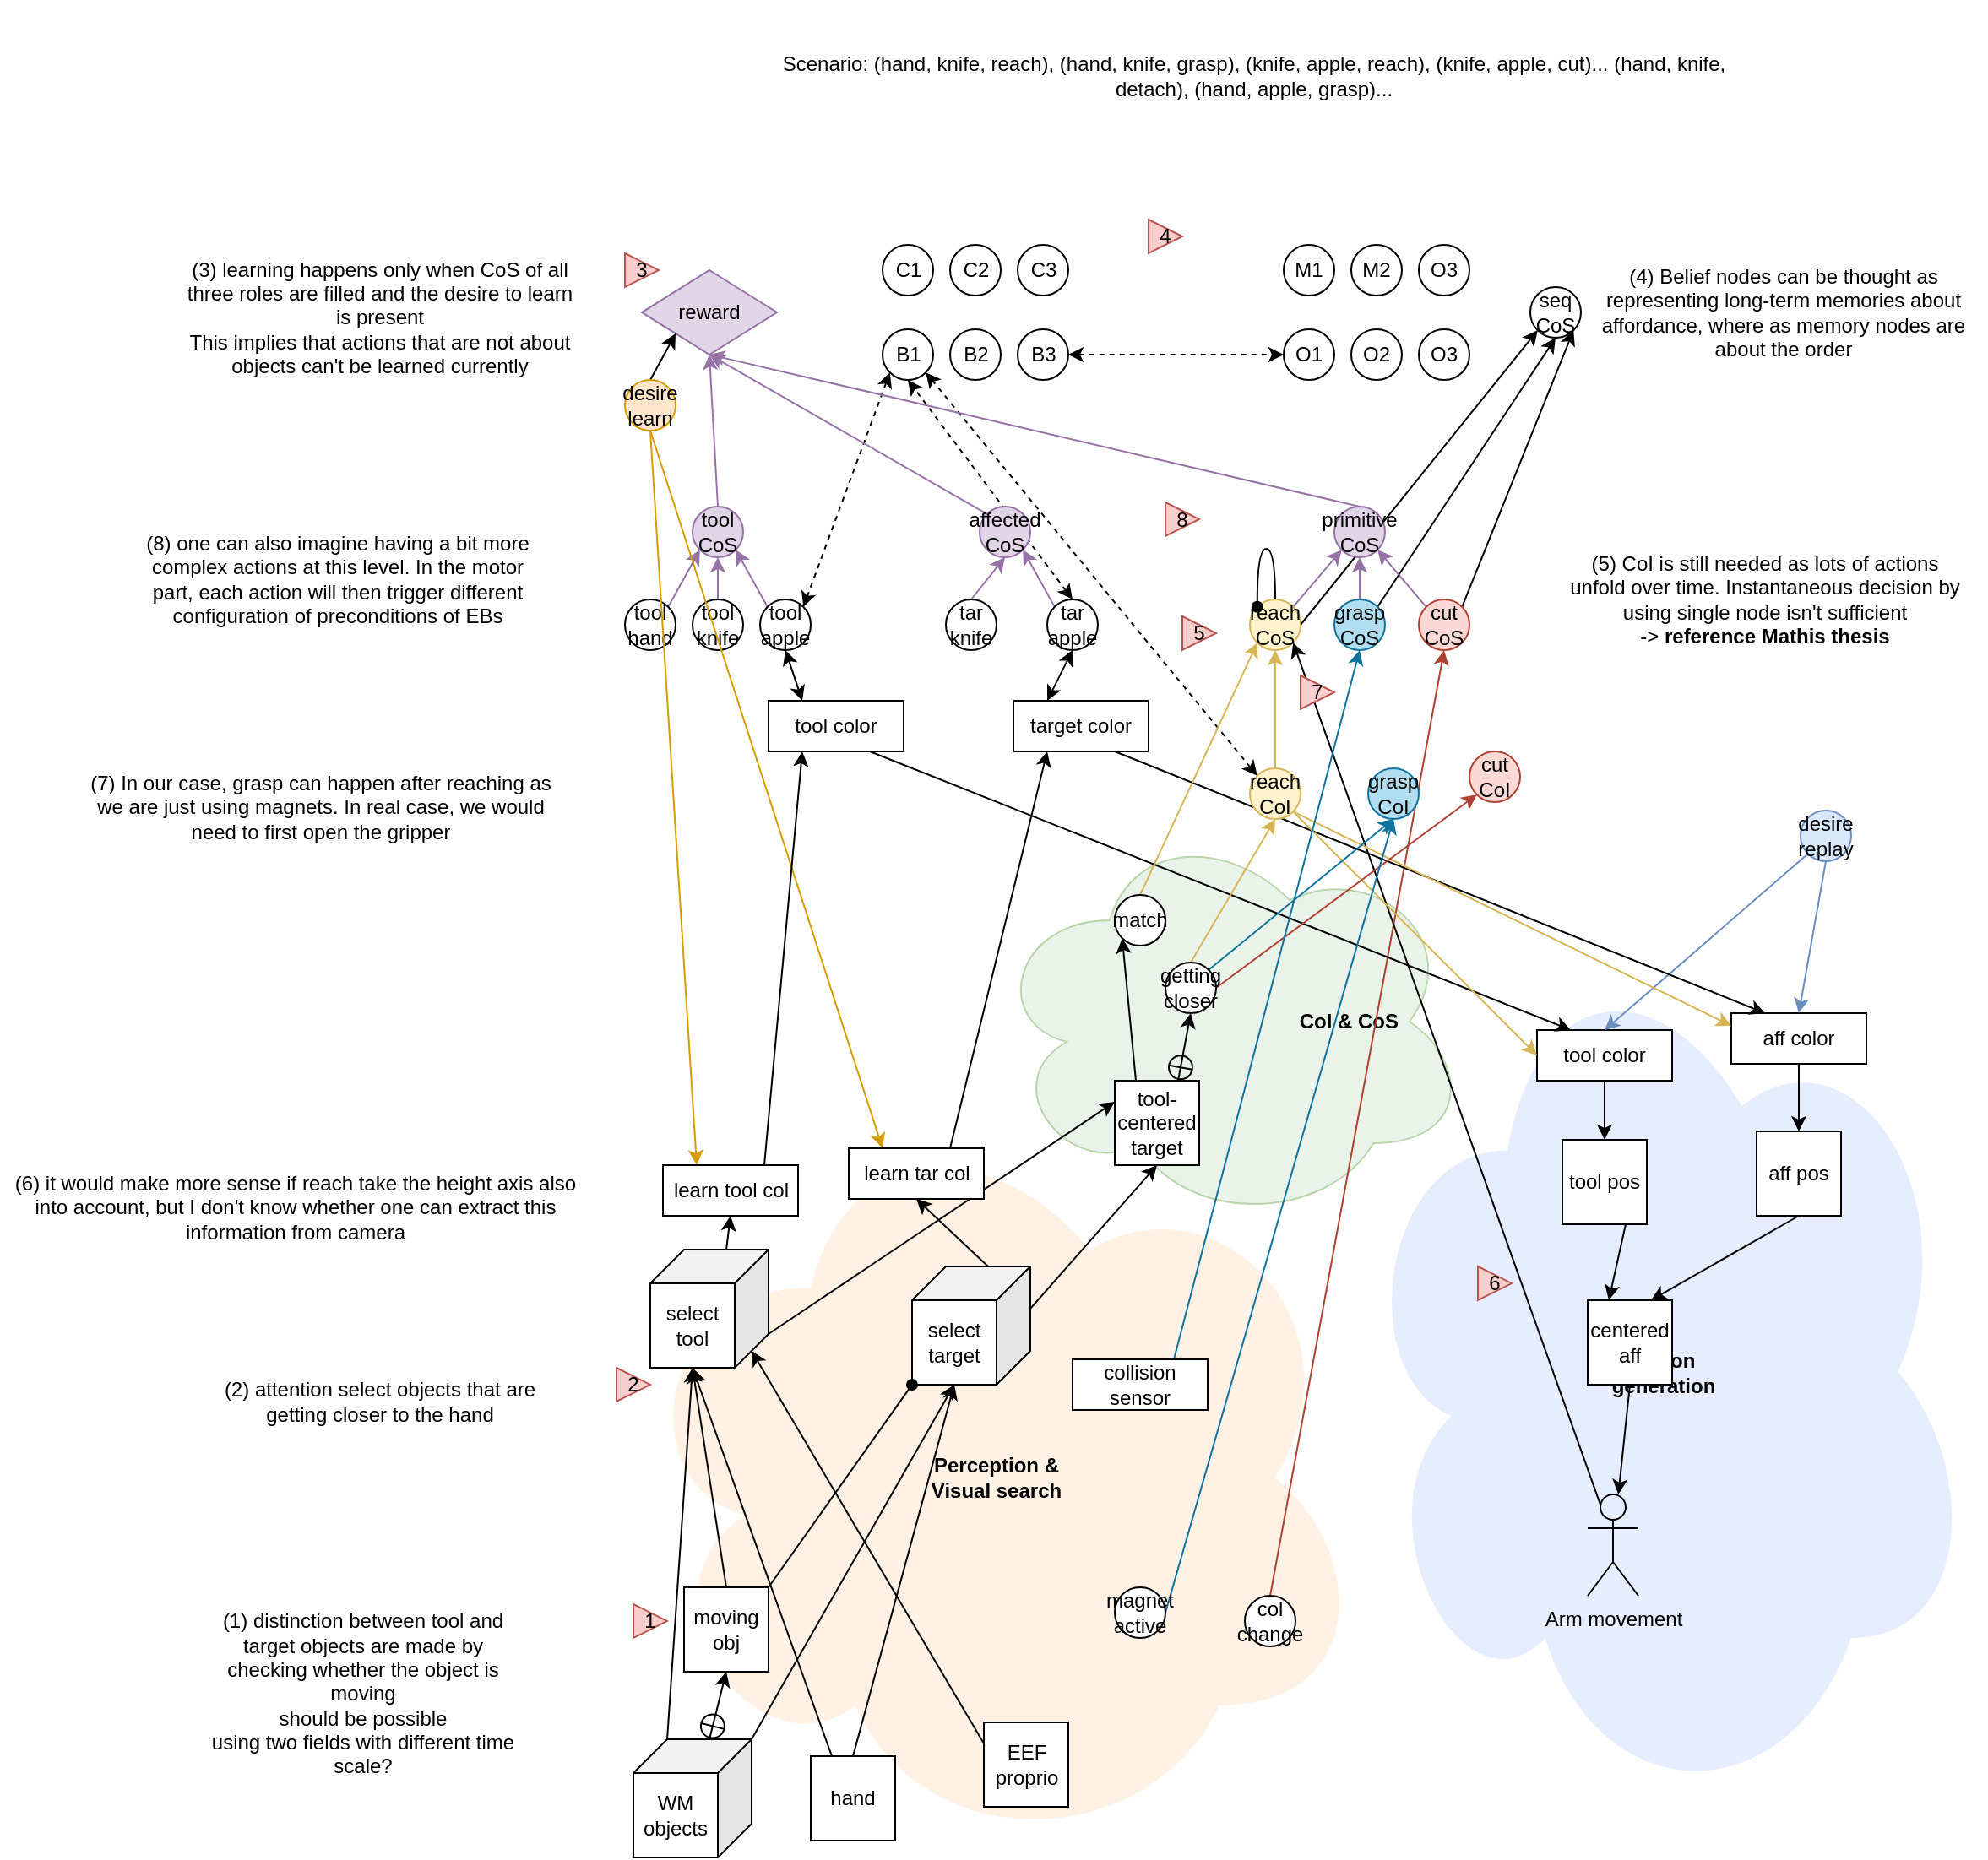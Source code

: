 <mxfile version="14.7.7" type="device"><diagram id="C5RBs43oDa-KdzZeNtuy" name="Page-1"><mxGraphModel dx="2119" dy="550" grid="1" gridSize="10" guides="1" tooltips="1" connect="1" arrows="1" fold="1" page="1" pageScale="1" pageWidth="827" pageHeight="1169" math="0" shadow="0"><root><mxCell id="WIyWlLk6GJQsqaUBKTNV-0"/><mxCell id="WIyWlLk6GJQsqaUBKTNV-1" parent="WIyWlLk6GJQsqaUBKTNV-0"/><mxCell id="VTfBJQlKMHO0CXmBlVFl-209" value="&lt;div align=&quot;right&quot;&gt;&lt;blockquote&gt;&lt;b&gt;CoI &amp;amp; CoS&lt;/b&gt;&lt;br&gt;&lt;/blockquote&gt;&lt;/div&gt;" style="ellipse;shape=cloud;whiteSpace=wrap;html=1;rounded=1;fillColor=#d5e8d4;strokeColor=#82b366;shadow=0;sketch=0;fillStyle=auto;opacity=50;align=right;" parent="WIyWlLk6GJQsqaUBKTNV-1" vertex="1"><mxGeometry x="226" y="545" width="284" height="240" as="geometry"/></mxCell><mxCell id="VTfBJQlKMHO0CXmBlVFl-0" value="&lt;div&gt;&lt;b&gt;Action &lt;br&gt;&lt;/b&gt;&lt;/div&gt;&lt;div&gt;&lt;b&gt;generation&lt;/b&gt;&lt;br&gt;&lt;/div&gt;" style="ellipse;shape=cloud;whiteSpace=wrap;html=1;rounded=1;shadow=0;sketch=0;fillColor=#0050ef;strokeColor=none;opacity=10;align=center;" parent="WIyWlLk6GJQsqaUBKTNV-1" vertex="1"><mxGeometry x="440" y="610" width="370" height="525" as="geometry"/></mxCell><mxCell id="VTfBJQlKMHO0CXmBlVFl-2" value="&lt;div&gt;&lt;b&gt;Perception &amp;amp; &lt;br&gt;&lt;/b&gt;&lt;/div&gt;&lt;div&gt;&lt;b&gt;Visual search&lt;/b&gt;&lt;/div&gt;" style="ellipse;shape=cloud;whiteSpace=wrap;html=1;rounded=1;fillColor=#ffe6cc;strokeColor=none;shadow=0;sketch=0;fillStyle=auto;opacity=50;" parent="WIyWlLk6GJQsqaUBKTNV-1" vertex="1"><mxGeometry x="10" y="710" width="440" height="450" as="geometry"/></mxCell><mxCell id="VTfBJQlKMHO0CXmBlVFl-124" style="edgeStyle=none;rounded=0;orthogonalLoop=1;jettySize=auto;html=1;exitX=0;exitY=0;exitDx=25;exitDy=0;exitPerimeter=0;entryX=0.5;entryY=1;entryDx=0;entryDy=0;startArrow=circlePlus;startFill=0;" parent="WIyWlLk6GJQsqaUBKTNV-1" source="VTfBJQlKMHO0CXmBlVFl-4" target="VTfBJQlKMHO0CXmBlVFl-115" edge="1"><mxGeometry relative="1" as="geometry"/></mxCell><mxCell id="VTfBJQlKMHO0CXmBlVFl-128" style="edgeStyle=none;rounded=0;orthogonalLoop=1;jettySize=auto;html=1;exitX=0;exitY=0;exitDx=50;exitDy=0;exitPerimeter=0;entryX=0;entryY=0;entryDx=45;entryDy=70;entryPerimeter=0;" parent="WIyWlLk6GJQsqaUBKTNV-1" source="VTfBJQlKMHO0CXmBlVFl-4" target="VTfBJQlKMHO0CXmBlVFl-22" edge="1"><mxGeometry relative="1" as="geometry"/></mxCell><mxCell id="VTfBJQlKMHO0CXmBlVFl-129" style="edgeStyle=none;rounded=0;orthogonalLoop=1;jettySize=auto;html=1;exitX=0;exitY=0;exitDx=0;exitDy=0;exitPerimeter=0;entryX=0;entryY=0;entryDx=45;entryDy=70;entryPerimeter=0;" parent="WIyWlLk6GJQsqaUBKTNV-1" source="VTfBJQlKMHO0CXmBlVFl-4" target="VTfBJQlKMHO0CXmBlVFl-114" edge="1"><mxGeometry relative="1" as="geometry"/></mxCell><mxCell id="VTfBJQlKMHO0CXmBlVFl-4" value="WM objects" style="shape=cube;whiteSpace=wrap;html=1;boundedLbl=1;backgroundOutline=1;darkOpacity=0.05;darkOpacity2=0.1;flipH=1;" parent="WIyWlLk6GJQsqaUBKTNV-1" vertex="1"><mxGeometry x="15" y="1090" width="70" height="70" as="geometry"/></mxCell><mxCell id="VTfBJQlKMHO0CXmBlVFl-126" style="edgeStyle=none;rounded=0;orthogonalLoop=1;jettySize=auto;html=1;exitX=0.25;exitY=0;exitDx=0;exitDy=0;entryX=0;entryY=0;entryDx=45;entryDy=70;entryPerimeter=0;" parent="WIyWlLk6GJQsqaUBKTNV-1" source="VTfBJQlKMHO0CXmBlVFl-7" target="VTfBJQlKMHO0CXmBlVFl-22" edge="1"><mxGeometry relative="1" as="geometry"/></mxCell><mxCell id="VTfBJQlKMHO0CXmBlVFl-131" style="edgeStyle=none;rounded=0;orthogonalLoop=1;jettySize=auto;html=1;exitX=0.5;exitY=0;exitDx=0;exitDy=0;entryX=0;entryY=0;entryDx=45;entryDy=70;entryPerimeter=0;endArrow=classic;endFill=1;" parent="WIyWlLk6GJQsqaUBKTNV-1" source="VTfBJQlKMHO0CXmBlVFl-7" target="VTfBJQlKMHO0CXmBlVFl-114" edge="1"><mxGeometry relative="1" as="geometry"/></mxCell><mxCell id="VTfBJQlKMHO0CXmBlVFl-7" value="hand" style="whiteSpace=wrap;html=1;aspect=fixed;" parent="WIyWlLk6GJQsqaUBKTNV-1" vertex="1"><mxGeometry x="120" y="1100" width="50" height="50" as="geometry"/></mxCell><mxCell id="9_pKgT0FH7-7hv3YMB9D-0" style="rounded=0;orthogonalLoop=1;jettySize=auto;html=1;exitX=0;exitY=0.25;exitDx=0;exitDy=0;entryX=0;entryY=0;entryDx=10;entryDy=60;entryPerimeter=0;" edge="1" parent="WIyWlLk6GJQsqaUBKTNV-1" source="VTfBJQlKMHO0CXmBlVFl-10" target="VTfBJQlKMHO0CXmBlVFl-22"><mxGeometry relative="1" as="geometry"/></mxCell><mxCell id="VTfBJQlKMHO0CXmBlVFl-10" value="&lt;div&gt;EEF&lt;/div&gt;&lt;div&gt;proprio&lt;br&gt;&lt;/div&gt;" style="whiteSpace=wrap;html=1;aspect=fixed;" parent="WIyWlLk6GJQsqaUBKTNV-1" vertex="1"><mxGeometry x="222.5" y="1080" width="50" height="50" as="geometry"/></mxCell><mxCell id="VTfBJQlKMHO0CXmBlVFl-182" style="edgeStyle=none;rounded=0;orthogonalLoop=1;jettySize=auto;html=1;exitX=0.75;exitY=0;exitDx=0;exitDy=0;entryX=0.5;entryY=1;entryDx=0;entryDy=0;startArrow=circlePlus;startFill=0;endArrow=classic;endFill=1;" parent="WIyWlLk6GJQsqaUBKTNV-1" source="VTfBJQlKMHO0CXmBlVFl-18" target="VTfBJQlKMHO0CXmBlVFl-176" edge="1"><mxGeometry relative="1" as="geometry"/></mxCell><mxCell id="VTfBJQlKMHO0CXmBlVFl-217" style="edgeStyle=none;rounded=0;orthogonalLoop=1;jettySize=auto;html=1;exitX=0.25;exitY=0;exitDx=0;exitDy=0;entryX=0;entryY=1;entryDx=0;entryDy=0;startArrow=none;startFill=0;endArrow=classic;endFill=1;" parent="WIyWlLk6GJQsqaUBKTNV-1" source="VTfBJQlKMHO0CXmBlVFl-18" target="VTfBJQlKMHO0CXmBlVFl-177" edge="1"><mxGeometry relative="1" as="geometry"/></mxCell><mxCell id="VTfBJQlKMHO0CXmBlVFl-18" value="&lt;div&gt;tool-centered&lt;/div&gt;&lt;div&gt;target&lt;br&gt;&lt;/div&gt;" style="whiteSpace=wrap;html=1;aspect=fixed;" parent="WIyWlLk6GJQsqaUBKTNV-1" vertex="1"><mxGeometry x="300" y="700" width="50" height="50" as="geometry"/></mxCell><mxCell id="VTfBJQlKMHO0CXmBlVFl-147" style="edgeStyle=none;rounded=0;orthogonalLoop=1;jettySize=auto;html=1;exitX=0;exitY=0;exitDx=25;exitDy=0;exitPerimeter=0;entryX=0.5;entryY=1;entryDx=0;entryDy=0;startArrow=none;startFill=0;endArrow=classic;endFill=1;" parent="WIyWlLk6GJQsqaUBKTNV-1" source="VTfBJQlKMHO0CXmBlVFl-22" target="VTfBJQlKMHO0CXmBlVFl-145" edge="1"><mxGeometry relative="1" as="geometry"/></mxCell><mxCell id="VTfBJQlKMHO0CXmBlVFl-184" style="edgeStyle=none;rounded=0;orthogonalLoop=1;jettySize=auto;html=1;exitX=0;exitY=0;exitDx=0;exitDy=50;exitPerimeter=0;entryX=0;entryY=0.25;entryDx=0;entryDy=0;startArrow=none;startFill=0;endArrow=classic;endFill=1;" parent="WIyWlLk6GJQsqaUBKTNV-1" source="VTfBJQlKMHO0CXmBlVFl-22" target="VTfBJQlKMHO0CXmBlVFl-18" edge="1"><mxGeometry relative="1" as="geometry"/></mxCell><mxCell id="VTfBJQlKMHO0CXmBlVFl-22" value="&lt;div&gt;select&lt;/div&gt;&lt;div&gt;tool&lt;br&gt;&lt;/div&gt;" style="shape=cube;whiteSpace=wrap;html=1;boundedLbl=1;backgroundOutline=1;darkOpacity=0.05;darkOpacity2=0.1;flipH=1;" parent="WIyWlLk6GJQsqaUBKTNV-1" vertex="1"><mxGeometry x="25" y="800" width="70" height="70" as="geometry"/></mxCell><mxCell id="VTfBJQlKMHO0CXmBlVFl-23" style="edgeStyle=none;rounded=0;orthogonalLoop=1;jettySize=auto;html=1;exitX=1;exitY=0;exitDx=0;exitDy=0;entryX=0;entryY=1;entryDx=0;entryDy=0;fillColor=#e1d5e7;strokeColor=#9673a6;" parent="WIyWlLk6GJQsqaUBKTNV-1" source="VTfBJQlKMHO0CXmBlVFl-26" target="VTfBJQlKMHO0CXmBlVFl-61" edge="1"><mxGeometry relative="1" as="geometry"/></mxCell><mxCell id="VTfBJQlKMHO0CXmBlVFl-24" style="edgeStyle=none;rounded=0;orthogonalLoop=1;jettySize=auto;html=1;exitX=0;exitY=0;exitDx=0;exitDy=0;entryX=1;entryY=1;entryDx=0;entryDy=0;dashed=1;startArrow=classic;startFill=1;" parent="WIyWlLk6GJQsqaUBKTNV-1" source="VTfBJQlKMHO0CXmBlVFl-171" target="VTfBJQlKMHO0CXmBlVFl-68" edge="1"><mxGeometry relative="1" as="geometry"/></mxCell><mxCell id="9_pKgT0FH7-7hv3YMB9D-2" style="edgeStyle=none;rounded=0;orthogonalLoop=1;jettySize=auto;html=1;exitX=1;exitY=0.5;exitDx=0;exitDy=0;entryX=0;entryY=1;entryDx=0;entryDy=0;" edge="1" parent="WIyWlLk6GJQsqaUBKTNV-1" source="VTfBJQlKMHO0CXmBlVFl-26" target="9_pKgT0FH7-7hv3YMB9D-1"><mxGeometry relative="1" as="geometry"/></mxCell><mxCell id="VTfBJQlKMHO0CXmBlVFl-26" value="&lt;div&gt;reach&lt;/div&gt;&lt;div&gt;CoS&lt;br&gt;&lt;/div&gt;" style="ellipse;whiteSpace=wrap;html=1;aspect=fixed;fillColor=#fff2cc;strokeColor=#d6b656;" parent="WIyWlLk6GJQsqaUBKTNV-1" vertex="1"><mxGeometry x="380" y="415" width="30" height="30" as="geometry"/></mxCell><mxCell id="VTfBJQlKMHO0CXmBlVFl-27" style="edgeStyle=none;rounded=0;orthogonalLoop=1;jettySize=auto;html=1;exitX=0.5;exitY=0;exitDx=0;exitDy=0;entryX=0.5;entryY=1;entryDx=0;entryDy=0;fillColor=#e1d5e7;strokeColor=#9673a6;" parent="WIyWlLk6GJQsqaUBKTNV-1" source="VTfBJQlKMHO0CXmBlVFl-28" target="VTfBJQlKMHO0CXmBlVFl-61" edge="1"><mxGeometry relative="1" as="geometry"/></mxCell><mxCell id="9_pKgT0FH7-7hv3YMB9D-3" style="edgeStyle=none;rounded=0;orthogonalLoop=1;jettySize=auto;html=1;exitX=1;exitY=0;exitDx=0;exitDy=0;entryX=0.5;entryY=1;entryDx=0;entryDy=0;" edge="1" parent="WIyWlLk6GJQsqaUBKTNV-1" source="VTfBJQlKMHO0CXmBlVFl-28" target="9_pKgT0FH7-7hv3YMB9D-1"><mxGeometry relative="1" as="geometry"/></mxCell><mxCell id="VTfBJQlKMHO0CXmBlVFl-28" value="&lt;div&gt;grasp&lt;/div&gt;&lt;div&gt;CoS&lt;br&gt;&lt;/div&gt;" style="ellipse;whiteSpace=wrap;html=1;aspect=fixed;fillColor=#b1ddf0;strokeColor=#10739e;" parent="WIyWlLk6GJQsqaUBKTNV-1" vertex="1"><mxGeometry x="430" y="415" width="30" height="30" as="geometry"/></mxCell><mxCell id="VTfBJQlKMHO0CXmBlVFl-29" style="edgeStyle=none;rounded=0;orthogonalLoop=1;jettySize=auto;html=1;exitX=0;exitY=0;exitDx=0;exitDy=0;entryX=1;entryY=1;entryDx=0;entryDy=0;fillColor=#e1d5e7;strokeColor=#9673a6;" parent="WIyWlLk6GJQsqaUBKTNV-1" source="VTfBJQlKMHO0CXmBlVFl-30" target="VTfBJQlKMHO0CXmBlVFl-61" edge="1"><mxGeometry relative="1" as="geometry"/></mxCell><mxCell id="9_pKgT0FH7-7hv3YMB9D-4" style="edgeStyle=none;rounded=0;orthogonalLoop=1;jettySize=auto;html=1;exitX=1;exitY=0;exitDx=0;exitDy=0;entryX=1;entryY=1;entryDx=0;entryDy=0;" edge="1" parent="WIyWlLk6GJQsqaUBKTNV-1" source="VTfBJQlKMHO0CXmBlVFl-30" target="9_pKgT0FH7-7hv3YMB9D-1"><mxGeometry relative="1" as="geometry"/></mxCell><mxCell id="VTfBJQlKMHO0CXmBlVFl-30" value="&lt;div&gt;cut&lt;span style=&quot;white-space: pre&quot;&gt;&lt;br&gt;&lt;/span&gt;&lt;/div&gt;&lt;div&gt;CoS&lt;br&gt;&lt;span style=&quot;white-space: pre&quot;&gt;&lt;/span&gt;&lt;/div&gt;" style="ellipse;whiteSpace=wrap;html=1;aspect=fixed;fillColor=#fad9d5;strokeColor=#ae4132;" parent="WIyWlLk6GJQsqaUBKTNV-1" vertex="1"><mxGeometry x="480" y="415" width="30" height="30" as="geometry"/></mxCell><mxCell id="VTfBJQlKMHO0CXmBlVFl-211" style="edgeStyle=none;rounded=0;orthogonalLoop=1;jettySize=auto;html=1;exitX=0.5;exitY=0;exitDx=0;exitDy=0;entryX=0.5;entryY=1;entryDx=0;entryDy=0;startArrow=none;startFill=0;endArrow=classic;endFill=1;strokeColor=#ae4132;fillColor=#fad9d5;" parent="WIyWlLk6GJQsqaUBKTNV-1" source="VTfBJQlKMHO0CXmBlVFl-38" target="VTfBJQlKMHO0CXmBlVFl-30" edge="1"><mxGeometry relative="1" as="geometry"/></mxCell><mxCell id="VTfBJQlKMHO0CXmBlVFl-38" value="&lt;div&gt;col&lt;/div&gt;&lt;div&gt;change&lt;br&gt;&lt;/div&gt;" style="ellipse;whiteSpace=wrap;html=1;aspect=fixed;" parent="WIyWlLk6GJQsqaUBKTNV-1" vertex="1"><mxGeometry x="377" y="1005" width="30" height="30" as="geometry"/></mxCell><mxCell id="VTfBJQlKMHO0CXmBlVFl-39" style="edgeStyle=none;rounded=0;orthogonalLoop=1;jettySize=auto;html=1;exitX=0.5;exitY=0;exitDx=0;exitDy=0;entryX=0.5;entryY=1;entryDx=0;entryDy=0;fillColor=#e1d5e7;strokeColor=#9673a6;" parent="WIyWlLk6GJQsqaUBKTNV-1" source="VTfBJQlKMHO0CXmBlVFl-40" target="VTfBJQlKMHO0CXmBlVFl-57" edge="1"><mxGeometry relative="1" as="geometry"/></mxCell><mxCell id="VTfBJQlKMHO0CXmBlVFl-40" value="tool knife" style="ellipse;whiteSpace=wrap;html=1;aspect=fixed;" parent="WIyWlLk6GJQsqaUBKTNV-1" vertex="1"><mxGeometry x="50" y="415" width="30" height="30" as="geometry"/></mxCell><mxCell id="VTfBJQlKMHO0CXmBlVFl-41" style="edgeStyle=none;rounded=0;orthogonalLoop=1;jettySize=auto;html=1;exitX=0;exitY=0;exitDx=0;exitDy=0;entryX=1;entryY=1;entryDx=0;entryDy=0;fillColor=#e1d5e7;strokeColor=#9673a6;" parent="WIyWlLk6GJQsqaUBKTNV-1" source="VTfBJQlKMHO0CXmBlVFl-44" target="VTfBJQlKMHO0CXmBlVFl-57" edge="1"><mxGeometry relative="1" as="geometry"/></mxCell><mxCell id="VTfBJQlKMHO0CXmBlVFl-42" style="edgeStyle=none;rounded=0;orthogonalLoop=1;jettySize=auto;html=1;exitX=1;exitY=0;exitDx=0;exitDy=0;entryX=0;entryY=1;entryDx=0;entryDy=0;dashed=1;startArrow=classic;startFill=1;" parent="WIyWlLk6GJQsqaUBKTNV-1" source="VTfBJQlKMHO0CXmBlVFl-44" target="VTfBJQlKMHO0CXmBlVFl-68" edge="1"><mxGeometry relative="1" as="geometry"/></mxCell><mxCell id="VTfBJQlKMHO0CXmBlVFl-44" value="tool apple" style="ellipse;whiteSpace=wrap;html=1;aspect=fixed;" parent="WIyWlLk6GJQsqaUBKTNV-1" vertex="1"><mxGeometry x="90" y="415" width="30" height="30" as="geometry"/></mxCell><mxCell id="VTfBJQlKMHO0CXmBlVFl-45" style="edgeStyle=none;rounded=0;orthogonalLoop=1;jettySize=auto;html=1;exitX=1;exitY=0;exitDx=0;exitDy=0;entryX=0;entryY=1;entryDx=0;entryDy=0;fillColor=#e1d5e7;strokeColor=#9673a6;" parent="WIyWlLk6GJQsqaUBKTNV-1" source="VTfBJQlKMHO0CXmBlVFl-46" target="VTfBJQlKMHO0CXmBlVFl-57" edge="1"><mxGeometry relative="1" as="geometry"/></mxCell><mxCell id="VTfBJQlKMHO0CXmBlVFl-46" value="&lt;div&gt;tool&lt;/div&gt;&lt;div&gt;hand&lt;br&gt;&lt;/div&gt;" style="ellipse;whiteSpace=wrap;html=1;aspect=fixed;" parent="WIyWlLk6GJQsqaUBKTNV-1" vertex="1"><mxGeometry x="10" y="415" width="30" height="30" as="geometry"/></mxCell><mxCell id="VTfBJQlKMHO0CXmBlVFl-47" style="edgeStyle=none;rounded=0;orthogonalLoop=1;jettySize=auto;html=1;exitX=0.5;exitY=0;exitDx=0;exitDy=0;entryX=0.5;entryY=1;entryDx=0;entryDy=0;fillColor=#e1d5e7;strokeColor=#9673a6;" parent="WIyWlLk6GJQsqaUBKTNV-1" source="VTfBJQlKMHO0CXmBlVFl-48" target="VTfBJQlKMHO0CXmBlVFl-59" edge="1"><mxGeometry relative="1" as="geometry"/></mxCell><mxCell id="VTfBJQlKMHO0CXmBlVFl-48" value="&lt;div&gt;tar&lt;/div&gt;&lt;div&gt;knife&lt;br&gt;&lt;/div&gt;" style="ellipse;whiteSpace=wrap;html=1;aspect=fixed;" parent="WIyWlLk6GJQsqaUBKTNV-1" vertex="1"><mxGeometry x="200" y="415" width="30" height="30" as="geometry"/></mxCell><mxCell id="VTfBJQlKMHO0CXmBlVFl-49" style="edgeStyle=none;rounded=0;orthogonalLoop=1;jettySize=auto;html=1;exitX=0;exitY=0;exitDx=0;exitDy=0;entryX=1;entryY=1;entryDx=0;entryDy=0;fillColor=#e1d5e7;strokeColor=#9673a6;" parent="WIyWlLk6GJQsqaUBKTNV-1" source="VTfBJQlKMHO0CXmBlVFl-52" target="VTfBJQlKMHO0CXmBlVFl-59" edge="1"><mxGeometry relative="1" as="geometry"/></mxCell><mxCell id="VTfBJQlKMHO0CXmBlVFl-50" style="edgeStyle=none;rounded=0;orthogonalLoop=1;jettySize=auto;html=1;exitX=0.5;exitY=0;exitDx=0;exitDy=0;entryX=0.5;entryY=1;entryDx=0;entryDy=0;dashed=1;startArrow=classic;startFill=1;" parent="WIyWlLk6GJQsqaUBKTNV-1" source="VTfBJQlKMHO0CXmBlVFl-52" target="VTfBJQlKMHO0CXmBlVFl-68" edge="1"><mxGeometry relative="1" as="geometry"/></mxCell><mxCell id="VTfBJQlKMHO0CXmBlVFl-52" value="&lt;div&gt;tar&lt;/div&gt;&lt;div&gt;apple&lt;br&gt;&lt;/div&gt;" style="ellipse;whiteSpace=wrap;html=1;aspect=fixed;" parent="WIyWlLk6GJQsqaUBKTNV-1" vertex="1"><mxGeometry x="260" y="415" width="30" height="30" as="geometry"/></mxCell><mxCell id="VTfBJQlKMHO0CXmBlVFl-55" style="edgeStyle=none;rounded=0;orthogonalLoop=1;jettySize=auto;html=1;exitX=0.5;exitY=0;exitDx=0;exitDy=0;entryX=0.5;entryY=1;entryDx=0;entryDy=0;fillColor=#e1d5e7;strokeColor=#9673a6;" parent="WIyWlLk6GJQsqaUBKTNV-1" source="VTfBJQlKMHO0CXmBlVFl-57" target="VTfBJQlKMHO0CXmBlVFl-64" edge="1"><mxGeometry relative="1" as="geometry"><mxPoint x="64.647" y="450.0" as="targetPoint"/></mxGeometry></mxCell><mxCell id="VTfBJQlKMHO0CXmBlVFl-57" value="&lt;div&gt;tool&lt;/div&gt;&lt;div&gt;CoS&lt;br&gt;&lt;/div&gt;" style="ellipse;whiteSpace=wrap;html=1;aspect=fixed;fillColor=#e1d5e7;strokeColor=#9673a6;" parent="WIyWlLk6GJQsqaUBKTNV-1" vertex="1"><mxGeometry x="50" y="360" width="30" height="30" as="geometry"/></mxCell><mxCell id="VTfBJQlKMHO0CXmBlVFl-58" style="edgeStyle=none;rounded=0;orthogonalLoop=1;jettySize=auto;html=1;exitX=0;exitY=0;exitDx=0;exitDy=0;entryX=0.5;entryY=1;entryDx=0;entryDy=0;fillColor=#e1d5e7;strokeColor=#9673a6;" parent="WIyWlLk6GJQsqaUBKTNV-1" source="VTfBJQlKMHO0CXmBlVFl-59" target="VTfBJQlKMHO0CXmBlVFl-64" edge="1"><mxGeometry relative="1" as="geometry"/></mxCell><mxCell id="VTfBJQlKMHO0CXmBlVFl-59" value="&lt;div&gt;affected&lt;/div&gt;&lt;div&gt;CoS&lt;/div&gt;" style="ellipse;whiteSpace=wrap;html=1;aspect=fixed;fillColor=#e1d5e7;strokeColor=#9673a6;" parent="WIyWlLk6GJQsqaUBKTNV-1" vertex="1"><mxGeometry x="220" y="360" width="30" height="30" as="geometry"/></mxCell><mxCell id="VTfBJQlKMHO0CXmBlVFl-60" style="edgeStyle=none;rounded=0;orthogonalLoop=1;jettySize=auto;html=1;exitX=0.5;exitY=0;exitDx=0;exitDy=0;entryX=0.5;entryY=1;entryDx=0;entryDy=0;fillColor=#e1d5e7;strokeColor=#9673a6;" parent="WIyWlLk6GJQsqaUBKTNV-1" source="VTfBJQlKMHO0CXmBlVFl-61" target="VTfBJQlKMHO0CXmBlVFl-64" edge="1"><mxGeometry relative="1" as="geometry"/></mxCell><mxCell id="VTfBJQlKMHO0CXmBlVFl-61" value="&lt;div&gt;primitive&lt;/div&gt;&lt;div&gt;CoS&lt;br&gt;&lt;/div&gt;" style="ellipse;whiteSpace=wrap;html=1;aspect=fixed;fillColor=#e1d5e7;strokeColor=#9673a6;" parent="WIyWlLk6GJQsqaUBKTNV-1" vertex="1"><mxGeometry x="430" y="360" width="30" height="30" as="geometry"/></mxCell><mxCell id="VTfBJQlKMHO0CXmBlVFl-64" value="reward" style="rhombus;whiteSpace=wrap;html=1;fillColor=#e1d5e7;strokeColor=#9673a6;" parent="WIyWlLk6GJQsqaUBKTNV-1" vertex="1"><mxGeometry x="20" y="220" width="80" height="50" as="geometry"/></mxCell><mxCell id="VTfBJQlKMHO0CXmBlVFl-151" style="edgeStyle=none;rounded=0;orthogonalLoop=1;jettySize=auto;html=1;exitX=0.5;exitY=1;exitDx=0;exitDy=0;entryX=0.25;entryY=0;entryDx=0;entryDy=0;startArrow=none;startFill=0;endArrow=classic;endFill=1;fillColor=#ffe6cc;strokeColor=#d79b00;" parent="WIyWlLk6GJQsqaUBKTNV-1" source="VTfBJQlKMHO0CXmBlVFl-66" target="VTfBJQlKMHO0CXmBlVFl-145" edge="1"><mxGeometry relative="1" as="geometry"/></mxCell><mxCell id="VTfBJQlKMHO0CXmBlVFl-152" style="edgeStyle=none;rounded=0;orthogonalLoop=1;jettySize=auto;html=1;exitX=0.5;exitY=1;exitDx=0;exitDy=0;entryX=0.25;entryY=0;entryDx=0;entryDy=0;startArrow=none;startFill=0;endArrow=classic;endFill=1;fillColor=#ffe6cc;strokeColor=#d79b00;" parent="WIyWlLk6GJQsqaUBKTNV-1" source="VTfBJQlKMHO0CXmBlVFl-66" target="VTfBJQlKMHO0CXmBlVFl-146" edge="1"><mxGeometry relative="1" as="geometry"/></mxCell><mxCell id="VTfBJQlKMHO0CXmBlVFl-186" style="edgeStyle=none;rounded=0;orthogonalLoop=1;jettySize=auto;html=1;exitX=0.5;exitY=0;exitDx=0;exitDy=0;entryX=0;entryY=1;entryDx=0;entryDy=0;startArrow=none;startFill=0;endArrow=classic;endFill=1;" parent="WIyWlLk6GJQsqaUBKTNV-1" source="VTfBJQlKMHO0CXmBlVFl-66" target="VTfBJQlKMHO0CXmBlVFl-64" edge="1"><mxGeometry relative="1" as="geometry"/></mxCell><mxCell id="VTfBJQlKMHO0CXmBlVFl-66" value="&lt;div&gt;desire&lt;/div&gt;&lt;div&gt;learn&lt;br&gt;&lt;/div&gt;" style="ellipse;whiteSpace=wrap;html=1;aspect=fixed;fillColor=#ffe6cc;strokeColor=#d79b00;" parent="WIyWlLk6GJQsqaUBKTNV-1" vertex="1"><mxGeometry x="10" y="285" width="30" height="30" as="geometry"/></mxCell><mxCell id="VTfBJQlKMHO0CXmBlVFl-68" value="B1" style="ellipse;whiteSpace=wrap;html=1;aspect=fixed;" parent="WIyWlLk6GJQsqaUBKTNV-1" vertex="1"><mxGeometry x="162.5" y="255" width="30" height="30" as="geometry"/></mxCell><mxCell id="VTfBJQlKMHO0CXmBlVFl-69" value="B2" style="ellipse;whiteSpace=wrap;html=1;aspect=fixed;" parent="WIyWlLk6GJQsqaUBKTNV-1" vertex="1"><mxGeometry x="202.5" y="255" width="30" height="30" as="geometry"/></mxCell><mxCell id="VTfBJQlKMHO0CXmBlVFl-214" style="edgeStyle=none;rounded=0;orthogonalLoop=1;jettySize=auto;html=1;exitX=1;exitY=0.5;exitDx=0;exitDy=0;entryX=0;entryY=0.5;entryDx=0;entryDy=0;startArrow=classic;startFill=1;endArrow=classic;endFill=1;dashed=1;" parent="WIyWlLk6GJQsqaUBKTNV-1" source="VTfBJQlKMHO0CXmBlVFl-70" target="VTfBJQlKMHO0CXmBlVFl-76" edge="1"><mxGeometry relative="1" as="geometry"/></mxCell><mxCell id="VTfBJQlKMHO0CXmBlVFl-70" value="B3" style="ellipse;whiteSpace=wrap;html=1;aspect=fixed;" parent="WIyWlLk6GJQsqaUBKTNV-1" vertex="1"><mxGeometry x="242.5" y="255" width="30" height="30" as="geometry"/></mxCell><mxCell id="VTfBJQlKMHO0CXmBlVFl-72" value="C1" style="ellipse;whiteSpace=wrap;html=1;aspect=fixed;" parent="WIyWlLk6GJQsqaUBKTNV-1" vertex="1"><mxGeometry x="162.5" y="205" width="30" height="30" as="geometry"/></mxCell><mxCell id="VTfBJQlKMHO0CXmBlVFl-74" value="C2" style="ellipse;whiteSpace=wrap;html=1;aspect=fixed;" parent="WIyWlLk6GJQsqaUBKTNV-1" vertex="1"><mxGeometry x="202.5" y="205" width="30" height="30" as="geometry"/></mxCell><mxCell id="VTfBJQlKMHO0CXmBlVFl-75" value="C3" style="ellipse;whiteSpace=wrap;html=1;aspect=fixed;" parent="WIyWlLk6GJQsqaUBKTNV-1" vertex="1"><mxGeometry x="242.5" y="205" width="30" height="30" as="geometry"/></mxCell><mxCell id="VTfBJQlKMHO0CXmBlVFl-76" value="O1" style="ellipse;whiteSpace=wrap;html=1;aspect=fixed;" parent="WIyWlLk6GJQsqaUBKTNV-1" vertex="1"><mxGeometry x="400" y="255" width="30" height="30" as="geometry"/></mxCell><mxCell id="VTfBJQlKMHO0CXmBlVFl-77" value="O2" style="ellipse;whiteSpace=wrap;html=1;aspect=fixed;" parent="WIyWlLk6GJQsqaUBKTNV-1" vertex="1"><mxGeometry x="440" y="255" width="30" height="30" as="geometry"/></mxCell><mxCell id="VTfBJQlKMHO0CXmBlVFl-78" value="O3" style="ellipse;whiteSpace=wrap;html=1;aspect=fixed;" parent="WIyWlLk6GJQsqaUBKTNV-1" vertex="1"><mxGeometry x="480" y="255" width="30" height="30" as="geometry"/></mxCell><mxCell id="VTfBJQlKMHO0CXmBlVFl-82" value="&lt;div&gt;Scenario: (hand, knife, reach), (hand, knife, grasp), (knife, apple, reach), (knife, apple, cut)... (hand, knife, detach), (hand, apple, grasp)...&lt;br&gt;&lt;/div&gt;" style="text;html=1;strokeColor=none;fillColor=none;align=center;verticalAlign=middle;whiteSpace=wrap;rounded=0;" parent="WIyWlLk6GJQsqaUBKTNV-1" vertex="1"><mxGeometry x="85" y="60" width="595" height="90" as="geometry"/></mxCell><mxCell id="VTfBJQlKMHO0CXmBlVFl-83" style="edgeStyle=none;rounded=0;orthogonalLoop=1;jettySize=auto;html=1;exitX=0.5;exitY=1;exitDx=0;exitDy=0;entryX=0.5;entryY=0;entryDx=0;entryDy=0;fontColor=#000000;startArrow=none;startFill=0;" parent="WIyWlLk6GJQsqaUBKTNV-1" source="VTfBJQlKMHO0CXmBlVFl-84" target="VTfBJQlKMHO0CXmBlVFl-95" edge="1"><mxGeometry relative="1" as="geometry"/></mxCell><mxCell id="VTfBJQlKMHO0CXmBlVFl-84" value="tool color" style="rounded=0;whiteSpace=wrap;html=1;" parent="WIyWlLk6GJQsqaUBKTNV-1" vertex="1"><mxGeometry x="550" y="670" width="80" height="30" as="geometry"/></mxCell><mxCell id="VTfBJQlKMHO0CXmBlVFl-85" style="edgeStyle=none;rounded=0;orthogonalLoop=1;jettySize=auto;html=1;exitX=0.5;exitY=1;exitDx=0;exitDy=0;entryX=0.5;entryY=0;entryDx=0;entryDy=0;fontColor=#000000;startArrow=none;startFill=0;" parent="WIyWlLk6GJQsqaUBKTNV-1" source="VTfBJQlKMHO0CXmBlVFl-86" target="VTfBJQlKMHO0CXmBlVFl-97" edge="1"><mxGeometry relative="1" as="geometry"/></mxCell><mxCell id="VTfBJQlKMHO0CXmBlVFl-86" value="aff color" style="rounded=0;whiteSpace=wrap;html=1;" parent="WIyWlLk6GJQsqaUBKTNV-1" vertex="1"><mxGeometry x="665" y="660" width="80" height="30" as="geometry"/></mxCell><mxCell id="VTfBJQlKMHO0CXmBlVFl-88" style="edgeStyle=none;rounded=0;orthogonalLoop=1;jettySize=auto;html=1;exitX=0;exitY=1;exitDx=0;exitDy=0;entryX=0.5;entryY=0;entryDx=0;entryDy=0;fontColor=#000000;startArrow=none;startFill=0;fillColor=#dae8fc;strokeColor=#6c8ebf;" parent="WIyWlLk6GJQsqaUBKTNV-1" source="VTfBJQlKMHO0CXmBlVFl-90" target="VTfBJQlKMHO0CXmBlVFl-84" edge="1"><mxGeometry relative="1" as="geometry"/></mxCell><mxCell id="VTfBJQlKMHO0CXmBlVFl-89" style="edgeStyle=none;rounded=0;orthogonalLoop=1;jettySize=auto;html=1;exitX=0.5;exitY=1;exitDx=0;exitDy=0;entryX=0.5;entryY=0;entryDx=0;entryDy=0;fontColor=#000000;startArrow=none;startFill=0;fillColor=#dae8fc;strokeColor=#6c8ebf;" parent="WIyWlLk6GJQsqaUBKTNV-1" source="VTfBJQlKMHO0CXmBlVFl-90" target="VTfBJQlKMHO0CXmBlVFl-86" edge="1"><mxGeometry relative="1" as="geometry"/></mxCell><mxCell id="VTfBJQlKMHO0CXmBlVFl-90" value="&lt;div&gt;desire&lt;/div&gt;&lt;div&gt;replay&lt;br&gt;&lt;/div&gt;" style="ellipse;whiteSpace=wrap;html=1;aspect=fixed;fillColor=#dae8fc;strokeColor=#6c8ebf;" parent="WIyWlLk6GJQsqaUBKTNV-1" vertex="1"><mxGeometry x="706" y="540" width="30" height="30" as="geometry"/></mxCell><mxCell id="VTfBJQlKMHO0CXmBlVFl-94" style="edgeStyle=none;rounded=0;orthogonalLoop=1;jettySize=auto;html=1;exitX=0.75;exitY=1;exitDx=0;exitDy=0;entryX=0.25;entryY=0;entryDx=0;entryDy=0;fontColor=#000000;startArrow=none;startFill=0;" parent="WIyWlLk6GJQsqaUBKTNV-1" source="VTfBJQlKMHO0CXmBlVFl-95" target="VTfBJQlKMHO0CXmBlVFl-99" edge="1"><mxGeometry relative="1" as="geometry"/></mxCell><mxCell id="VTfBJQlKMHO0CXmBlVFl-95" value="tool pos" style="whiteSpace=wrap;html=1;aspect=fixed;" parent="WIyWlLk6GJQsqaUBKTNV-1" vertex="1"><mxGeometry x="565" y="735" width="50" height="50" as="geometry"/></mxCell><mxCell id="VTfBJQlKMHO0CXmBlVFl-96" style="edgeStyle=none;rounded=0;orthogonalLoop=1;jettySize=auto;html=1;exitX=0.5;exitY=1;exitDx=0;exitDy=0;entryX=0.75;entryY=0;entryDx=0;entryDy=0;fontColor=#000000;startArrow=none;startFill=0;" parent="WIyWlLk6GJQsqaUBKTNV-1" source="VTfBJQlKMHO0CXmBlVFl-97" target="VTfBJQlKMHO0CXmBlVFl-99" edge="1"><mxGeometry relative="1" as="geometry"/></mxCell><mxCell id="VTfBJQlKMHO0CXmBlVFl-97" value="aff pos" style="whiteSpace=wrap;html=1;aspect=fixed;" parent="WIyWlLk6GJQsqaUBKTNV-1" vertex="1"><mxGeometry x="680" y="730" width="50" height="50" as="geometry"/></mxCell><mxCell id="VTfBJQlKMHO0CXmBlVFl-98" style="edgeStyle=none;rounded=0;orthogonalLoop=1;jettySize=auto;html=1;exitX=0.5;exitY=1;exitDx=0;exitDy=0;fontColor=#000000;startArrow=none;startFill=0;" parent="WIyWlLk6GJQsqaUBKTNV-1" source="VTfBJQlKMHO0CXmBlVFl-99" target="VTfBJQlKMHO0CXmBlVFl-100" edge="1"><mxGeometry relative="1" as="geometry"/></mxCell><mxCell id="VTfBJQlKMHO0CXmBlVFl-99" value="centered aff" style="whiteSpace=wrap;html=1;aspect=fixed;" parent="WIyWlLk6GJQsqaUBKTNV-1" vertex="1"><mxGeometry x="580" y="830" width="50" height="50" as="geometry"/></mxCell><mxCell id="9_pKgT0FH7-7hv3YMB9D-5" style="edgeStyle=none;rounded=0;orthogonalLoop=1;jettySize=auto;html=1;exitX=0.25;exitY=0.1;exitDx=0;exitDy=0;exitPerimeter=0;entryX=1;entryY=1;entryDx=0;entryDy=0;" edge="1" parent="WIyWlLk6GJQsqaUBKTNV-1" source="VTfBJQlKMHO0CXmBlVFl-100" target="VTfBJQlKMHO0CXmBlVFl-26"><mxGeometry relative="1" as="geometry"/></mxCell><mxCell id="VTfBJQlKMHO0CXmBlVFl-100" value="Arm movement" style="shape=umlActor;verticalLabelPosition=bottom;verticalAlign=top;html=1;outlineConnect=0;rounded=1;shadow=0;sketch=0;fontColor=#000000;fillColor=none;gradientColor=none;" parent="WIyWlLk6GJQsqaUBKTNV-1" vertex="1"><mxGeometry x="580" y="945" width="30" height="60" as="geometry"/></mxCell><mxCell id="VTfBJQlKMHO0CXmBlVFl-105" style="edgeStyle=none;rounded=0;orthogonalLoop=1;jettySize=auto;html=1;exitX=0.5;exitY=1;exitDx=0;exitDy=0;fontColor=#000000;startArrow=classic;startFill=1;" parent="WIyWlLk6GJQsqaUBKTNV-1" edge="1"><mxGeometry relative="1" as="geometry"><mxPoint x="457.5" y="205" as="sourcePoint"/><mxPoint x="457.5" y="205" as="targetPoint"/></mxGeometry></mxCell><mxCell id="VTfBJQlKMHO0CXmBlVFl-148" style="edgeStyle=none;rounded=0;orthogonalLoop=1;jettySize=auto;html=1;exitX=0;exitY=0;exitDx=25;exitDy=0;exitPerimeter=0;entryX=0.5;entryY=1;entryDx=0;entryDy=0;startArrow=none;startFill=0;endArrow=classic;endFill=1;" parent="WIyWlLk6GJQsqaUBKTNV-1" source="VTfBJQlKMHO0CXmBlVFl-114" target="VTfBJQlKMHO0CXmBlVFl-146" edge="1"><mxGeometry relative="1" as="geometry"/></mxCell><mxCell id="VTfBJQlKMHO0CXmBlVFl-183" style="edgeStyle=none;rounded=0;orthogonalLoop=1;jettySize=auto;html=1;exitX=0;exitY=0;exitDx=0;exitDy=25;exitPerimeter=0;entryX=0.5;entryY=1;entryDx=0;entryDy=0;startArrow=none;startFill=0;endArrow=classic;endFill=1;" parent="WIyWlLk6GJQsqaUBKTNV-1" source="VTfBJQlKMHO0CXmBlVFl-114" target="VTfBJQlKMHO0CXmBlVFl-18" edge="1"><mxGeometry relative="1" as="geometry"/></mxCell><mxCell id="VTfBJQlKMHO0CXmBlVFl-114" value="&lt;div&gt;select&lt;/div&gt;&lt;div&gt;target&lt;br&gt;&lt;/div&gt;" style="shape=cube;whiteSpace=wrap;html=1;boundedLbl=1;backgroundOutline=1;darkOpacity=0.05;darkOpacity2=0.1;flipH=1;" parent="WIyWlLk6GJQsqaUBKTNV-1" vertex="1"><mxGeometry x="180" y="810" width="70" height="70" as="geometry"/></mxCell><mxCell id="VTfBJQlKMHO0CXmBlVFl-127" style="edgeStyle=none;rounded=0;orthogonalLoop=1;jettySize=auto;html=1;exitX=0.5;exitY=0;exitDx=0;exitDy=0;entryX=0;entryY=0;entryDx=45;entryDy=70;entryPerimeter=0;" parent="WIyWlLk6GJQsqaUBKTNV-1" source="VTfBJQlKMHO0CXmBlVFl-115" target="VTfBJQlKMHO0CXmBlVFl-22" edge="1"><mxGeometry relative="1" as="geometry"/></mxCell><mxCell id="VTfBJQlKMHO0CXmBlVFl-130" style="edgeStyle=none;rounded=0;orthogonalLoop=1;jettySize=auto;html=1;exitX=1;exitY=0;exitDx=0;exitDy=0;entryX=1;entryY=1;entryDx=0;entryDy=0;entryPerimeter=0;endArrow=oval;endFill=1;" parent="WIyWlLk6GJQsqaUBKTNV-1" source="VTfBJQlKMHO0CXmBlVFl-115" target="VTfBJQlKMHO0CXmBlVFl-114" edge="1"><mxGeometry relative="1" as="geometry"/></mxCell><mxCell id="VTfBJQlKMHO0CXmBlVFl-115" value="&lt;div&gt;moving&lt;/div&gt;&lt;div&gt;obj&lt;br&gt;&lt;/div&gt;" style="whiteSpace=wrap;html=1;aspect=fixed;" parent="WIyWlLk6GJQsqaUBKTNV-1" vertex="1"><mxGeometry x="45" y="1000" width="50" height="50" as="geometry"/></mxCell><mxCell id="VTfBJQlKMHO0CXmBlVFl-117" style="rounded=0;orthogonalLoop=1;jettySize=auto;html=1;exitX=0.25;exitY=0;exitDx=0;exitDy=0;entryX=0.5;entryY=1;entryDx=0;entryDy=0;startArrow=classic;startFill=1;" parent="WIyWlLk6GJQsqaUBKTNV-1" source="VTfBJQlKMHO0CXmBlVFl-116" target="VTfBJQlKMHO0CXmBlVFl-44" edge="1"><mxGeometry relative="1" as="geometry"/></mxCell><mxCell id="VTfBJQlKMHO0CXmBlVFl-228" style="edgeStyle=none;rounded=0;orthogonalLoop=1;jettySize=auto;html=1;exitX=0.75;exitY=1;exitDx=0;exitDy=0;entryX=0.25;entryY=0;entryDx=0;entryDy=0;startArrow=none;startFill=0;endArrow=classic;endFill=1;" parent="WIyWlLk6GJQsqaUBKTNV-1" source="VTfBJQlKMHO0CXmBlVFl-116" target="VTfBJQlKMHO0CXmBlVFl-84" edge="1"><mxGeometry relative="1" as="geometry"/></mxCell><mxCell id="VTfBJQlKMHO0CXmBlVFl-116" value="tool color" style="rounded=0;whiteSpace=wrap;html=1;" parent="WIyWlLk6GJQsqaUBKTNV-1" vertex="1"><mxGeometry x="95" y="475" width="80" height="30" as="geometry"/></mxCell><mxCell id="VTfBJQlKMHO0CXmBlVFl-132" style="edgeStyle=none;rounded=0;orthogonalLoop=1;jettySize=auto;html=1;exitX=0.25;exitY=0;exitDx=0;exitDy=0;entryX=0.5;entryY=1;entryDx=0;entryDy=0;endArrow=classic;endFill=1;startArrow=classic;startFill=1;" parent="WIyWlLk6GJQsqaUBKTNV-1" source="VTfBJQlKMHO0CXmBlVFl-122" target="VTfBJQlKMHO0CXmBlVFl-52" edge="1"><mxGeometry relative="1" as="geometry"/></mxCell><mxCell id="VTfBJQlKMHO0CXmBlVFl-229" style="edgeStyle=none;rounded=0;orthogonalLoop=1;jettySize=auto;html=1;exitX=0.75;exitY=1;exitDx=0;exitDy=0;entryX=0.25;entryY=0;entryDx=0;entryDy=0;startArrow=none;startFill=0;endArrow=classic;endFill=1;" parent="WIyWlLk6GJQsqaUBKTNV-1" source="VTfBJQlKMHO0CXmBlVFl-122" target="VTfBJQlKMHO0CXmBlVFl-86" edge="1"><mxGeometry relative="1" as="geometry"/></mxCell><mxCell id="VTfBJQlKMHO0CXmBlVFl-122" value="target color" style="rounded=0;whiteSpace=wrap;html=1;" parent="WIyWlLk6GJQsqaUBKTNV-1" vertex="1"><mxGeometry x="240" y="475" width="80" height="30" as="geometry"/></mxCell><mxCell id="VTfBJQlKMHO0CXmBlVFl-135" value="M1" style="ellipse;whiteSpace=wrap;html=1;aspect=fixed;" parent="WIyWlLk6GJQsqaUBKTNV-1" vertex="1"><mxGeometry x="400" y="205" width="30" height="30" as="geometry"/></mxCell><mxCell id="VTfBJQlKMHO0CXmBlVFl-136" value="M2" style="ellipse;whiteSpace=wrap;html=1;aspect=fixed;" parent="WIyWlLk6GJQsqaUBKTNV-1" vertex="1"><mxGeometry x="440" y="205" width="30" height="30" as="geometry"/></mxCell><mxCell id="VTfBJQlKMHO0CXmBlVFl-137" value="O3" style="ellipse;whiteSpace=wrap;html=1;aspect=fixed;" parent="WIyWlLk6GJQsqaUBKTNV-1" vertex="1"><mxGeometry x="480" y="205" width="30" height="30" as="geometry"/></mxCell><mxCell id="VTfBJQlKMHO0CXmBlVFl-149" style="edgeStyle=none;rounded=0;orthogonalLoop=1;jettySize=auto;html=1;exitX=0.75;exitY=0;exitDx=0;exitDy=0;entryX=0.25;entryY=1;entryDx=0;entryDy=0;startArrow=none;startFill=0;endArrow=classic;endFill=1;" parent="WIyWlLk6GJQsqaUBKTNV-1" source="VTfBJQlKMHO0CXmBlVFl-145" target="VTfBJQlKMHO0CXmBlVFl-116" edge="1"><mxGeometry relative="1" as="geometry"/></mxCell><mxCell id="VTfBJQlKMHO0CXmBlVFl-145" value="learn tool col" style="rounded=0;whiteSpace=wrap;html=1;" parent="WIyWlLk6GJQsqaUBKTNV-1" vertex="1"><mxGeometry x="32.5" y="750" width="80" height="30" as="geometry"/></mxCell><mxCell id="VTfBJQlKMHO0CXmBlVFl-150" style="edgeStyle=none;rounded=0;orthogonalLoop=1;jettySize=auto;html=1;exitX=0.75;exitY=0;exitDx=0;exitDy=0;entryX=0.25;entryY=1;entryDx=0;entryDy=0;startArrow=none;startFill=0;endArrow=classic;endFill=1;" parent="WIyWlLk6GJQsqaUBKTNV-1" source="VTfBJQlKMHO0CXmBlVFl-146" target="VTfBJQlKMHO0CXmBlVFl-122" edge="1"><mxGeometry relative="1" as="geometry"/></mxCell><mxCell id="VTfBJQlKMHO0CXmBlVFl-146" value="learn tar col" style="rounded=0;whiteSpace=wrap;html=1;" parent="WIyWlLk6GJQsqaUBKTNV-1" vertex="1"><mxGeometry x="142.5" y="740" width="80" height="30" as="geometry"/></mxCell><mxCell id="VTfBJQlKMHO0CXmBlVFl-174" style="edgeStyle=none;rounded=0;orthogonalLoop=1;jettySize=auto;html=1;exitX=0.5;exitY=0;exitDx=0;exitDy=0;entryX=0.5;entryY=1;entryDx=0;entryDy=0;startArrow=none;startFill=0;endArrow=classic;endFill=1;fillColor=#fff2cc;strokeColor=#d6b656;" parent="WIyWlLk6GJQsqaUBKTNV-1" source="VTfBJQlKMHO0CXmBlVFl-171" target="VTfBJQlKMHO0CXmBlVFl-26" edge="1"><mxGeometry relative="1" as="geometry"/></mxCell><mxCell id="VTfBJQlKMHO0CXmBlVFl-234" style="edgeStyle=none;rounded=0;orthogonalLoop=1;jettySize=auto;html=1;exitX=1;exitY=1;exitDx=0;exitDy=0;entryX=0;entryY=0.5;entryDx=0;entryDy=0;startArrow=none;startFill=0;endArrow=classic;endFill=1;strokeColor=#d6b656;fillColor=#fff2cc;" parent="WIyWlLk6GJQsqaUBKTNV-1" source="VTfBJQlKMHO0CXmBlVFl-171" target="VTfBJQlKMHO0CXmBlVFl-84" edge="1"><mxGeometry relative="1" as="geometry"/></mxCell><mxCell id="VTfBJQlKMHO0CXmBlVFl-235" style="edgeStyle=none;rounded=0;orthogonalLoop=1;jettySize=auto;html=1;exitX=1;exitY=1;exitDx=0;exitDy=0;entryX=0;entryY=0.25;entryDx=0;entryDy=0;startArrow=none;startFill=0;endArrow=classic;endFill=1;strokeColor=#d6b656;fillColor=#fff2cc;" parent="WIyWlLk6GJQsqaUBKTNV-1" source="VTfBJQlKMHO0CXmBlVFl-171" target="VTfBJQlKMHO0CXmBlVFl-86" edge="1"><mxGeometry relative="1" as="geometry"/></mxCell><mxCell id="VTfBJQlKMHO0CXmBlVFl-171" value="&lt;div&gt;reach&lt;/div&gt;&lt;div&gt;CoI&lt;br&gt;&lt;/div&gt;" style="ellipse;whiteSpace=wrap;html=1;aspect=fixed;fillColor=#fff2cc;strokeColor=#d6b656;" parent="WIyWlLk6GJQsqaUBKTNV-1" vertex="1"><mxGeometry x="380" y="515" width="30" height="30" as="geometry"/></mxCell><mxCell id="VTfBJQlKMHO0CXmBlVFl-180" style="edgeStyle=none;rounded=0;orthogonalLoop=1;jettySize=auto;html=1;exitX=0.5;exitY=0;exitDx=0;exitDy=0;entryX=0.5;entryY=1;entryDx=0;entryDy=0;startArrow=none;startFill=0;endArrow=classic;endFill=1;fillColor=#fff2cc;strokeColor=#d6b656;" parent="WIyWlLk6GJQsqaUBKTNV-1" source="VTfBJQlKMHO0CXmBlVFl-176" target="VTfBJQlKMHO0CXmBlVFl-171" edge="1"><mxGeometry relative="1" as="geometry"/></mxCell><mxCell id="VTfBJQlKMHO0CXmBlVFl-204" style="edgeStyle=none;rounded=0;orthogonalLoop=1;jettySize=auto;html=1;exitX=1;exitY=0.5;exitDx=0;exitDy=0;entryX=0;entryY=1;entryDx=0;entryDy=0;startArrow=none;startFill=0;endArrow=classic;endFill=1;fillColor=#fad9d5;strokeColor=#ae4132;" parent="WIyWlLk6GJQsqaUBKTNV-1" source="VTfBJQlKMHO0CXmBlVFl-176" target="VTfBJQlKMHO0CXmBlVFl-203" edge="1"><mxGeometry relative="1" as="geometry"/></mxCell><mxCell id="VTfBJQlKMHO0CXmBlVFl-205" style="edgeStyle=none;rounded=0;orthogonalLoop=1;jettySize=auto;html=1;exitX=1;exitY=0;exitDx=0;exitDy=0;entryX=0.5;entryY=1;entryDx=0;entryDy=0;startArrow=none;startFill=0;endArrow=classic;endFill=1;fillColor=#b1ddf0;strokeColor=#10739e;" parent="WIyWlLk6GJQsqaUBKTNV-1" source="VTfBJQlKMHO0CXmBlVFl-176" target="VTfBJQlKMHO0CXmBlVFl-185" edge="1"><mxGeometry relative="1" as="geometry"/></mxCell><mxCell id="VTfBJQlKMHO0CXmBlVFl-176" value="&lt;div&gt;getting&lt;/div&gt;&lt;div&gt;closer&lt;br&gt;&lt;/div&gt;" style="ellipse;whiteSpace=wrap;html=1;aspect=fixed;" parent="WIyWlLk6GJQsqaUBKTNV-1" vertex="1"><mxGeometry x="330" y="630" width="30" height="30" as="geometry"/></mxCell><mxCell id="VTfBJQlKMHO0CXmBlVFl-179" style="edgeStyle=none;rounded=0;orthogonalLoop=1;jettySize=auto;html=1;exitX=0.5;exitY=0;exitDx=0;exitDy=0;entryX=0;entryY=1;entryDx=0;entryDy=0;startArrow=none;startFill=0;endArrow=classic;endFill=1;fillColor=#fff2cc;strokeColor=#d6b656;" parent="WIyWlLk6GJQsqaUBKTNV-1" source="VTfBJQlKMHO0CXmBlVFl-177" target="VTfBJQlKMHO0CXmBlVFl-26" edge="1"><mxGeometry relative="1" as="geometry"/></mxCell><mxCell id="VTfBJQlKMHO0CXmBlVFl-177" value="match" style="ellipse;whiteSpace=wrap;html=1;aspect=fixed;" parent="WIyWlLk6GJQsqaUBKTNV-1" vertex="1"><mxGeometry x="300" y="590" width="30" height="30" as="geometry"/></mxCell><mxCell id="VTfBJQlKMHO0CXmBlVFl-185" value="&lt;div&gt;grasp&lt;/div&gt;&lt;div&gt;CoI&lt;br&gt;&lt;/div&gt;" style="ellipse;whiteSpace=wrap;html=1;aspect=fixed;fillColor=#b1ddf0;strokeColor=#10739e;" parent="WIyWlLk6GJQsqaUBKTNV-1" vertex="1"><mxGeometry x="450" y="515" width="30" height="30" as="geometry"/></mxCell><mxCell id="VTfBJQlKMHO0CXmBlVFl-187" style="edgeStyle=orthogonalEdgeStyle;rounded=0;orthogonalLoop=1;jettySize=auto;html=1;exitX=0.5;exitY=0;exitDx=0;exitDy=0;entryX=0;entryY=0;entryDx=0;entryDy=0;startArrow=none;startFill=0;endArrow=oval;endFill=1;curved=1;" parent="WIyWlLk6GJQsqaUBKTNV-1" source="VTfBJQlKMHO0CXmBlVFl-26" target="VTfBJQlKMHO0CXmBlVFl-26" edge="1"><mxGeometry relative="1" as="geometry"><Array as="points"><mxPoint x="395" y="385"/><mxPoint x="384" y="385"/></Array></mxGeometry></mxCell><mxCell id="VTfBJQlKMHO0CXmBlVFl-191" style="rounded=0;orthogonalLoop=1;jettySize=auto;html=1;exitX=1;exitY=0.5;exitDx=0;exitDy=0;entryX=0.5;entryY=1;entryDx=0;entryDy=0;startArrow=none;startFill=0;endArrow=classic;endFill=1;fillColor=#b1ddf0;strokeColor=#10739e;" parent="WIyWlLk6GJQsqaUBKTNV-1" source="VTfBJQlKMHO0CXmBlVFl-188" target="VTfBJQlKMHO0CXmBlVFl-185" edge="1"><mxGeometry relative="1" as="geometry"/></mxCell><mxCell id="VTfBJQlKMHO0CXmBlVFl-188" value="&lt;div&gt;magnet&lt;/div&gt;&lt;div&gt;active&lt;br&gt;&lt;/div&gt;" style="ellipse;whiteSpace=wrap;html=1;aspect=fixed;" parent="WIyWlLk6GJQsqaUBKTNV-1" vertex="1"><mxGeometry x="300" y="1000" width="30" height="30" as="geometry"/></mxCell><mxCell id="VTfBJQlKMHO0CXmBlVFl-192" style="rounded=0;orthogonalLoop=1;jettySize=auto;html=1;exitX=0.75;exitY=0;exitDx=0;exitDy=0;entryX=0.5;entryY=1;entryDx=0;entryDy=0;startArrow=none;startFill=0;endArrow=classic;endFill=1;fillColor=#b1ddf0;strokeColor=#10739e;" parent="WIyWlLk6GJQsqaUBKTNV-1" source="VTfBJQlKMHO0CXmBlVFl-189" target="VTfBJQlKMHO0CXmBlVFl-28" edge="1"><mxGeometry relative="1" as="geometry"/></mxCell><mxCell id="VTfBJQlKMHO0CXmBlVFl-189" value="&lt;div&gt;collision&lt;/div&gt;&lt;div&gt;sensor&lt;br&gt;&lt;/div&gt;" style="rounded=0;whiteSpace=wrap;html=1;" parent="WIyWlLk6GJQsqaUBKTNV-1" vertex="1"><mxGeometry x="275" y="865" width="80" height="30" as="geometry"/></mxCell><mxCell id="VTfBJQlKMHO0CXmBlVFl-193" value="1" style="triangle;whiteSpace=wrap;html=1;fillColor=#f8cecc;strokeColor=#b85450;" parent="WIyWlLk6GJQsqaUBKTNV-1" vertex="1"><mxGeometry x="15" y="1010" width="20" height="20" as="geometry"/></mxCell><mxCell id="VTfBJQlKMHO0CXmBlVFl-196" value="&lt;div&gt;(1) distinction between tool and target objects are made by checking whether the object is moving &lt;br&gt;&lt;/div&gt;&lt;div&gt;should be possible&lt;/div&gt;&lt;div&gt;using two fields with different time scale?&lt;br&gt;&lt;/div&gt;" style="text;html=1;strokeColor=none;fillColor=none;align=center;verticalAlign=middle;whiteSpace=wrap;rounded=0;" parent="WIyWlLk6GJQsqaUBKTNV-1" vertex="1"><mxGeometry x="-240" y="990" width="190" height="145" as="geometry"/></mxCell><mxCell id="VTfBJQlKMHO0CXmBlVFl-197" value="2" style="triangle;whiteSpace=wrap;html=1;fillColor=#f8cecc;strokeColor=#b85450;" parent="WIyWlLk6GJQsqaUBKTNV-1" vertex="1"><mxGeometry x="5" y="870" width="20" height="20" as="geometry"/></mxCell><mxCell id="VTfBJQlKMHO0CXmBlVFl-198" value="(2) attention select objects that are getting closer to the hand" style="text;html=1;strokeColor=none;fillColor=none;align=center;verticalAlign=middle;whiteSpace=wrap;rounded=0;" parent="WIyWlLk6GJQsqaUBKTNV-1" vertex="1"><mxGeometry x="-230" y="840" width="190" height="100" as="geometry"/></mxCell><mxCell id="VTfBJQlKMHO0CXmBlVFl-200" value="3" style="triangle;whiteSpace=wrap;html=1;fillColor=#f8cecc;strokeColor=#b85450;" parent="WIyWlLk6GJQsqaUBKTNV-1" vertex="1"><mxGeometry x="10" y="210" width="20" height="20" as="geometry"/></mxCell><mxCell id="VTfBJQlKMHO0CXmBlVFl-201" value="&lt;div&gt;(3) learning happens only when CoS of all three roles are filled and the desire to learn is present&lt;/div&gt;&lt;div&gt;This implies that actions that are not about objects can't be learned currently&lt;br&gt;&lt;/div&gt;" style="text;html=1;strokeColor=none;fillColor=none;align=center;verticalAlign=middle;whiteSpace=wrap;rounded=0;" parent="WIyWlLk6GJQsqaUBKTNV-1" vertex="1"><mxGeometry x="-255" y="180" width="240" height="135" as="geometry"/></mxCell><mxCell id="VTfBJQlKMHO0CXmBlVFl-203" value="&lt;div&gt;cut&lt;span style=&quot;white-space: pre&quot;&gt;&lt;br&gt;&lt;/span&gt;&lt;/div&gt;&lt;div&gt;CoI&lt;br&gt;&lt;span style=&quot;white-space: pre&quot;&gt;&lt;/span&gt;&lt;/div&gt;" style="ellipse;whiteSpace=wrap;html=1;aspect=fixed;fillColor=#fad9d5;strokeColor=#ae4132;" parent="WIyWlLk6GJQsqaUBKTNV-1" vertex="1"><mxGeometry x="510" y="505" width="30" height="30" as="geometry"/></mxCell><mxCell id="VTfBJQlKMHO0CXmBlVFl-219" value="4" style="triangle;whiteSpace=wrap;html=1;fillColor=#f8cecc;strokeColor=#b85450;" parent="WIyWlLk6GJQsqaUBKTNV-1" vertex="1"><mxGeometry x="320" y="190" width="20" height="20" as="geometry"/></mxCell><mxCell id="VTfBJQlKMHO0CXmBlVFl-222" value="(4) Belief nodes can be thought as representing long-term memories about affordance, where as memory nodes are about the order" style="text;html=1;strokeColor=none;fillColor=none;align=center;verticalAlign=middle;whiteSpace=wrap;rounded=0;" parent="WIyWlLk6GJQsqaUBKTNV-1" vertex="1"><mxGeometry x="576" y="190" width="240" height="110" as="geometry"/></mxCell><mxCell id="VTfBJQlKMHO0CXmBlVFl-225" value="5" style="triangle;whiteSpace=wrap;html=1;fillColor=#f8cecc;strokeColor=#b85450;" parent="WIyWlLk6GJQsqaUBKTNV-1" vertex="1"><mxGeometry x="340" y="425" width="20" height="20" as="geometry"/></mxCell><mxCell id="VTfBJQlKMHO0CXmBlVFl-226" value="&lt;div&gt;(5) CoI is still needed as lots of actions unfold over time. Instantaneous decision by using single node isn't sufficient&lt;/div&gt;&lt;div&gt;-&amp;gt; &lt;b&gt;reference Mathis thesis&lt;/b&gt;&lt;br&gt;&lt;/div&gt;" style="text;html=1;strokeColor=none;fillColor=none;align=center;verticalAlign=middle;whiteSpace=wrap;rounded=0;" parent="WIyWlLk6GJQsqaUBKTNV-1" vertex="1"><mxGeometry x="565" y="360" width="240" height="110" as="geometry"/></mxCell><mxCell id="VTfBJQlKMHO0CXmBlVFl-232" value="6" style="triangle;whiteSpace=wrap;html=1;fillColor=#f8cecc;strokeColor=#b85450;" parent="WIyWlLk6GJQsqaUBKTNV-1" vertex="1"><mxGeometry x="515" y="810" width="20" height="20" as="geometry"/></mxCell><mxCell id="VTfBJQlKMHO0CXmBlVFl-233" value="(6) it would make more sense if reach take the height axis also into account, but I don't know whether one can extract this information from camera" style="text;html=1;strokeColor=none;fillColor=none;align=center;verticalAlign=middle;whiteSpace=wrap;rounded=0;" parent="WIyWlLk6GJQsqaUBKTNV-1" vertex="1"><mxGeometry x="-360" y="730" width="350" height="90" as="geometry"/></mxCell><mxCell id="VTfBJQlKMHO0CXmBlVFl-238" value="7" style="triangle;whiteSpace=wrap;html=1;fillColor=#f8cecc;strokeColor=#b85450;" parent="WIyWlLk6GJQsqaUBKTNV-1" vertex="1"><mxGeometry x="410" y="460" width="20" height="20" as="geometry"/></mxCell><mxCell id="VTfBJQlKMHO0CXmBlVFl-239" value="(7) In our case, grasp can happen after reaching as we are just using magnets. In real case, we would need to first open the gripper" style="text;html=1;strokeColor=none;fillColor=none;align=center;verticalAlign=middle;whiteSpace=wrap;rounded=0;" parent="WIyWlLk6GJQsqaUBKTNV-1" vertex="1"><mxGeometry x="-310" y="485" width="280" height="105" as="geometry"/></mxCell><mxCell id="VTfBJQlKMHO0CXmBlVFl-240" value="8" style="triangle;whiteSpace=wrap;html=1;fillColor=#f8cecc;strokeColor=#b85450;" parent="WIyWlLk6GJQsqaUBKTNV-1" vertex="1"><mxGeometry x="330" y="357.5" width="20" height="20" as="geometry"/></mxCell><mxCell id="VTfBJQlKMHO0CXmBlVFl-242" value="(8) one can also imagine having a bit more complex actions at this level. In the motor part, each action will then trigger different configuration of preconditions of EBs" style="text;html=1;strokeColor=none;fillColor=none;align=center;verticalAlign=middle;whiteSpace=wrap;rounded=0;" parent="WIyWlLk6GJQsqaUBKTNV-1" vertex="1"><mxGeometry x="-280" y="335" width="240" height="135" as="geometry"/></mxCell><mxCell id="9_pKgT0FH7-7hv3YMB9D-1" value="seq&lt;div&gt;CoS&lt;br&gt;&lt;/div&gt;" style="ellipse;whiteSpace=wrap;html=1;aspect=fixed;" vertex="1" parent="WIyWlLk6GJQsqaUBKTNV-1"><mxGeometry x="546" y="230" width="30" height="30" as="geometry"/></mxCell></root></mxGraphModel></diagram></mxfile>